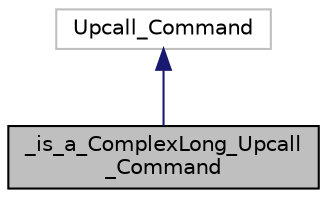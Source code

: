 digraph "_is_a_ComplexLong_Upcall_Command"
{
 // INTERACTIVE_SVG=YES
  edge [fontname="Helvetica",fontsize="10",labelfontname="Helvetica",labelfontsize="10"];
  node [fontname="Helvetica",fontsize="10",shape=record];
  Node1 [label="_is_a_ComplexLong_Upcall\l_Command",height=0.2,width=0.4,color="black", fillcolor="grey75", style="filled", fontcolor="black"];
  Node2 -> Node1 [dir="back",color="midnightblue",fontsize="10",style="solid",fontname="Helvetica"];
  Node2 [label="Upcall_Command",height=0.2,width=0.4,color="grey75", fillcolor="white", style="filled"];
}
